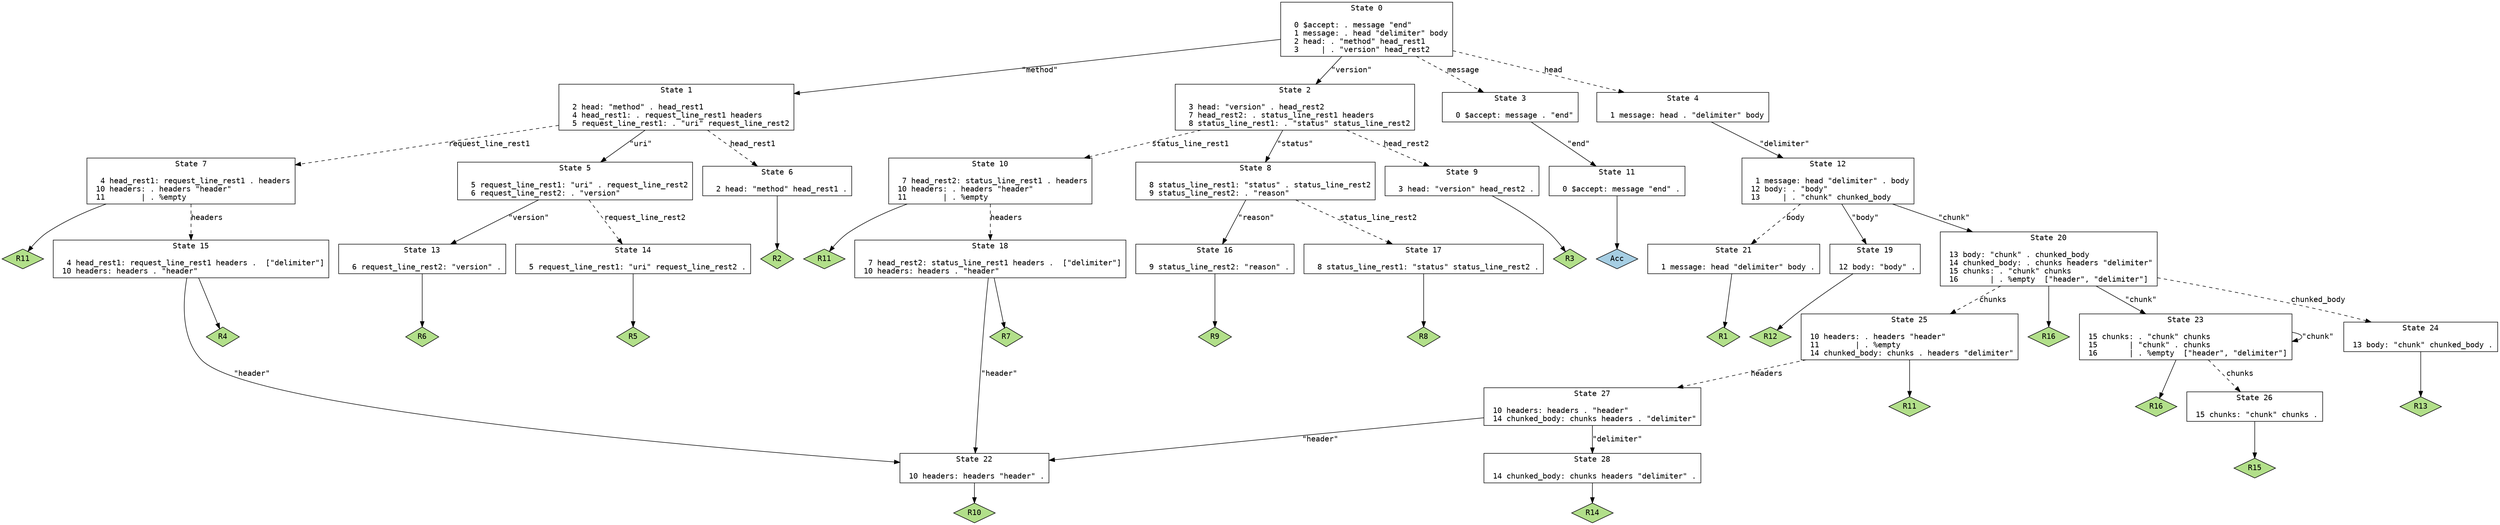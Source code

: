// Generated by GNU Bison 3.0.4.
// Report bugs to <bug-bison@gnu.org>.
// Home page: <http://www.gnu.org/software/bison/>.

digraph "/cygdrive/d/projects/ACENetwork/src/protocol/http/scripts/parser.y"
{
  node [fontname = courier, shape = box, colorscheme = paired6]
  edge [fontname = courier]

  0 [label="State 0\n\l  0 $accept: . message \"end\"\l  1 message: . head \"delimiter\" body\l  2 head: . \"method\" head_rest1\l  3     | . \"version\" head_rest2\l"]
  0 -> 1 [style=solid label="\"method\""]
  0 -> 2 [style=solid label="\"version\""]
  0 -> 3 [style=dashed label="message"]
  0 -> 4 [style=dashed label="head"]
  1 [label="State 1\n\l  2 head: \"method\" . head_rest1\l  4 head_rest1: . request_line_rest1 headers\l  5 request_line_rest1: . \"uri\" request_line_rest2\l"]
  1 -> 5 [style=solid label="\"uri\""]
  1 -> 6 [style=dashed label="head_rest1"]
  1 -> 7 [style=dashed label="request_line_rest1"]
  2 [label="State 2\n\l  3 head: \"version\" . head_rest2\l  7 head_rest2: . status_line_rest1 headers\l  8 status_line_rest1: . \"status\" status_line_rest2\l"]
  2 -> 8 [style=solid label="\"status\""]
  2 -> 9 [style=dashed label="head_rest2"]
  2 -> 10 [style=dashed label="status_line_rest1"]
  3 [label="State 3\n\l  0 $accept: message . \"end\"\l"]
  3 -> 11 [style=solid label="\"end\""]
  4 [label="State 4\n\l  1 message: head . \"delimiter\" body\l"]
  4 -> 12 [style=solid label="\"delimiter\""]
  5 [label="State 5\n\l  5 request_line_rest1: \"uri\" . request_line_rest2\l  6 request_line_rest2: . \"version\"\l"]
  5 -> 13 [style=solid label="\"version\""]
  5 -> 14 [style=dashed label="request_line_rest2"]
  6 [label="State 6\n\l  2 head: \"method\" head_rest1 .\l"]
  6 -> "6R2" [style=solid]
 "6R2" [label="R2", fillcolor=3, shape=diamond, style=filled]
  7 [label="State 7\n\l  4 head_rest1: request_line_rest1 . headers\l 10 headers: . headers \"header\"\l 11        | . %empty\l"]
  7 -> 15 [style=dashed label="headers"]
  7 -> "7R11" [style=solid]
 "7R11" [label="R11", fillcolor=3, shape=diamond, style=filled]
  8 [label="State 8\n\l  8 status_line_rest1: \"status\" . status_line_rest2\l  9 status_line_rest2: . \"reason\"\l"]
  8 -> 16 [style=solid label="\"reason\""]
  8 -> 17 [style=dashed label="status_line_rest2"]
  9 [label="State 9\n\l  3 head: \"version\" head_rest2 .\l"]
  9 -> "9R3" [style=solid]
 "9R3" [label="R3", fillcolor=3, shape=diamond, style=filled]
  10 [label="State 10\n\l  7 head_rest2: status_line_rest1 . headers\l 10 headers: . headers \"header\"\l 11        | . %empty\l"]
  10 -> 18 [style=dashed label="headers"]
  10 -> "10R11" [style=solid]
 "10R11" [label="R11", fillcolor=3, shape=diamond, style=filled]
  11 [label="State 11\n\l  0 $accept: message \"end\" .\l"]
  11 -> "11R0" [style=solid]
 "11R0" [label="Acc", fillcolor=1, shape=diamond, style=filled]
  12 [label="State 12\n\l  1 message: head \"delimiter\" . body\l 12 body: . \"body\"\l 13     | . \"chunk\" chunked_body\l"]
  12 -> 19 [style=solid label="\"body\""]
  12 -> 20 [style=solid label="\"chunk\""]
  12 -> 21 [style=dashed label="body"]
  13 [label="State 13\n\l  6 request_line_rest2: \"version\" .\l"]
  13 -> "13R6" [style=solid]
 "13R6" [label="R6", fillcolor=3, shape=diamond, style=filled]
  14 [label="State 14\n\l  5 request_line_rest1: \"uri\" request_line_rest2 .\l"]
  14 -> "14R5" [style=solid]
 "14R5" [label="R5", fillcolor=3, shape=diamond, style=filled]
  15 [label="State 15\n\l  4 head_rest1: request_line_rest1 headers .  [\"delimiter\"]\l 10 headers: headers . \"header\"\l"]
  15 -> 22 [style=solid label="\"header\""]
  15 -> "15R4" [style=solid]
 "15R4" [label="R4", fillcolor=3, shape=diamond, style=filled]
  16 [label="State 16\n\l  9 status_line_rest2: \"reason\" .\l"]
  16 -> "16R9" [style=solid]
 "16R9" [label="R9", fillcolor=3, shape=diamond, style=filled]
  17 [label="State 17\n\l  8 status_line_rest1: \"status\" status_line_rest2 .\l"]
  17 -> "17R8" [style=solid]
 "17R8" [label="R8", fillcolor=3, shape=diamond, style=filled]
  18 [label="State 18\n\l  7 head_rest2: status_line_rest1 headers .  [\"delimiter\"]\l 10 headers: headers . \"header\"\l"]
  18 -> 22 [style=solid label="\"header\""]
  18 -> "18R7" [style=solid]
 "18R7" [label="R7", fillcolor=3, shape=diamond, style=filled]
  19 [label="State 19\n\l 12 body: \"body\" .\l"]
  19 -> "19R12" [style=solid]
 "19R12" [label="R12", fillcolor=3, shape=diamond, style=filled]
  20 [label="State 20\n\l 13 body: \"chunk\" . chunked_body\l 14 chunked_body: . chunks headers \"delimiter\"\l 15 chunks: . \"chunk\" chunks\l 16       | . %empty  [\"header\", \"delimiter\"]\l"]
  20 -> 23 [style=solid label="\"chunk\""]
  20 -> 24 [style=dashed label="chunked_body"]
  20 -> 25 [style=dashed label="chunks"]
  20 -> "20R16" [style=solid]
 "20R16" [label="R16", fillcolor=3, shape=diamond, style=filled]
  21 [label="State 21\n\l  1 message: head \"delimiter\" body .\l"]
  21 -> "21R1" [style=solid]
 "21R1" [label="R1", fillcolor=3, shape=diamond, style=filled]
  22 [label="State 22\n\l 10 headers: headers \"header\" .\l"]
  22 -> "22R10" [style=solid]
 "22R10" [label="R10", fillcolor=3, shape=diamond, style=filled]
  23 [label="State 23\n\l 15 chunks: . \"chunk\" chunks\l 15       | \"chunk\" . chunks\l 16       | . %empty  [\"header\", \"delimiter\"]\l"]
  23 -> 23 [style=solid label="\"chunk\""]
  23 -> 26 [style=dashed label="chunks"]
  23 -> "23R16" [style=solid]
 "23R16" [label="R16", fillcolor=3, shape=diamond, style=filled]
  24 [label="State 24\n\l 13 body: \"chunk\" chunked_body .\l"]
  24 -> "24R13" [style=solid]
 "24R13" [label="R13", fillcolor=3, shape=diamond, style=filled]
  25 [label="State 25\n\l 10 headers: . headers \"header\"\l 11        | . %empty\l 14 chunked_body: chunks . headers \"delimiter\"\l"]
  25 -> 27 [style=dashed label="headers"]
  25 -> "25R11" [style=solid]
 "25R11" [label="R11", fillcolor=3, shape=diamond, style=filled]
  26 [label="State 26\n\l 15 chunks: \"chunk\" chunks .\l"]
  26 -> "26R15" [style=solid]
 "26R15" [label="R15", fillcolor=3, shape=diamond, style=filled]
  27 [label="State 27\n\l 10 headers: headers . \"header\"\l 14 chunked_body: chunks headers . \"delimiter\"\l"]
  27 -> 22 [style=solid label="\"header\""]
  27 -> 28 [style=solid label="\"delimiter\""]
  28 [label="State 28\n\l 14 chunked_body: chunks headers \"delimiter\" .\l"]
  28 -> "28R14" [style=solid]
 "28R14" [label="R14", fillcolor=3, shape=diamond, style=filled]
}
